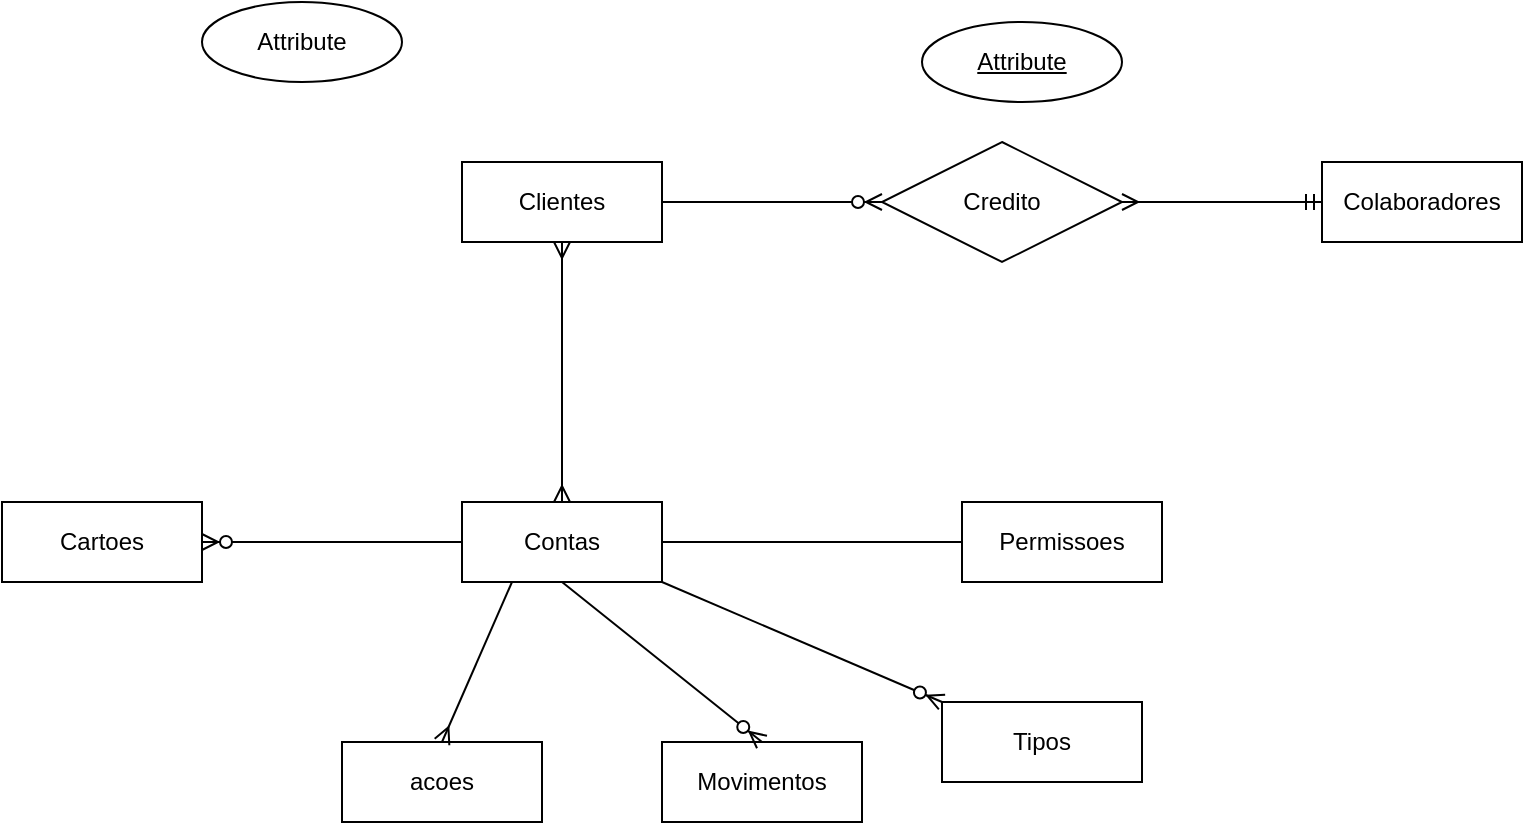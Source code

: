 <mxfile version="17.4.0" type="github">
  <diagram id="_O00fU22G__8wHqbWCPV" name="Page-1">
    <mxGraphModel dx="1560" dy="390" grid="1" gridSize="10" guides="1" tooltips="1" connect="1" arrows="1" fold="1" page="1" pageScale="1" pageWidth="827" pageHeight="1169" math="0" shadow="0">
      <root>
        <mxCell id="0" />
        <mxCell id="1" parent="0" />
        <mxCell id="Fl5BDDIY00m3_fIH6vyA-1" value="Clientes" style="whiteSpace=wrap;html=1;align=center;" vertex="1" parent="1">
          <mxGeometry x="-80" y="80" width="100" height="40" as="geometry" />
        </mxCell>
        <mxCell id="Fl5BDDIY00m3_fIH6vyA-2" value="Attribute" style="ellipse;whiteSpace=wrap;html=1;align=center;" vertex="1" parent="1">
          <mxGeometry x="-210" width="100" height="40" as="geometry" />
        </mxCell>
        <mxCell id="Fl5BDDIY00m3_fIH6vyA-3" value="Attribute" style="ellipse;whiteSpace=wrap;html=1;align=center;fontStyle=4;" vertex="1" parent="1">
          <mxGeometry x="150" y="10" width="100" height="40" as="geometry" />
        </mxCell>
        <mxCell id="Fl5BDDIY00m3_fIH6vyA-4" value="Credito" style="shape=rhombus;perimeter=rhombusPerimeter;whiteSpace=wrap;html=1;align=center;" vertex="1" parent="1">
          <mxGeometry x="130" y="70" width="120" height="60" as="geometry" />
        </mxCell>
        <mxCell id="Fl5BDDIY00m3_fIH6vyA-6" value="Contas" style="whiteSpace=wrap;html=1;align=center;" vertex="1" parent="1">
          <mxGeometry x="-80" y="250" width="100" height="40" as="geometry" />
        </mxCell>
        <mxCell id="Fl5BDDIY00m3_fIH6vyA-8" value="Movimentos" style="whiteSpace=wrap;html=1;align=center;" vertex="1" parent="1">
          <mxGeometry x="20" y="370" width="100" height="40" as="geometry" />
        </mxCell>
        <mxCell id="Fl5BDDIY00m3_fIH6vyA-10" value="Permissoes" style="whiteSpace=wrap;html=1;align=center;" vertex="1" parent="1">
          <mxGeometry x="170" y="250" width="100" height="40" as="geometry" />
        </mxCell>
        <mxCell id="Fl5BDDIY00m3_fIH6vyA-11" value="Cartoes" style="whiteSpace=wrap;html=1;align=center;" vertex="1" parent="1">
          <mxGeometry x="-310" y="250" width="100" height="40" as="geometry" />
        </mxCell>
        <mxCell id="Fl5BDDIY00m3_fIH6vyA-13" value="Colaboradores" style="whiteSpace=wrap;html=1;align=center;" vertex="1" parent="1">
          <mxGeometry x="350" y="80" width="100" height="40" as="geometry" />
        </mxCell>
        <mxCell id="Fl5BDDIY00m3_fIH6vyA-44" value="" style="edgeStyle=entityRelationEdgeStyle;fontSize=12;html=1;endArrow=none;endFill=0;rounded=0;exitX=1;exitY=0.5;exitDx=0;exitDy=0;" edge="1" parent="1" source="Fl5BDDIY00m3_fIH6vyA-6" target="Fl5BDDIY00m3_fIH6vyA-10">
          <mxGeometry width="100" height="100" relative="1" as="geometry">
            <mxPoint x="120" y="330" as="sourcePoint" />
            <mxPoint x="220" y="230" as="targetPoint" />
          </mxGeometry>
        </mxCell>
        <mxCell id="Fl5BDDIY00m3_fIH6vyA-45" value="" style="fontSize=12;html=1;endArrow=ERzeroToMany;endFill=1;rounded=0;exitX=0.5;exitY=1;exitDx=0;exitDy=0;entryX=0.5;entryY=0;entryDx=0;entryDy=0;" edge="1" parent="1" source="Fl5BDDIY00m3_fIH6vyA-6" target="Fl5BDDIY00m3_fIH6vyA-8">
          <mxGeometry width="100" height="100" relative="1" as="geometry">
            <mxPoint x="120" y="330" as="sourcePoint" />
            <mxPoint x="220" y="230" as="targetPoint" />
          </mxGeometry>
        </mxCell>
        <mxCell id="Fl5BDDIY00m3_fIH6vyA-46" value="" style="edgeStyle=entityRelationEdgeStyle;fontSize=12;html=1;endArrow=ERzeroToMany;endFill=1;rounded=0;exitX=0;exitY=0.5;exitDx=0;exitDy=0;entryX=1;entryY=0.5;entryDx=0;entryDy=0;" edge="1" parent="1" source="Fl5BDDIY00m3_fIH6vyA-6" target="Fl5BDDIY00m3_fIH6vyA-11">
          <mxGeometry width="100" height="100" relative="1" as="geometry">
            <mxPoint x="-40" y="330" as="sourcePoint" />
            <mxPoint x="60" y="230" as="targetPoint" />
          </mxGeometry>
        </mxCell>
        <mxCell id="Fl5BDDIY00m3_fIH6vyA-48" value="" style="edgeStyle=entityRelationEdgeStyle;fontSize=12;html=1;endArrow=ERmandOne;startArrow=ERmany;rounded=0;exitX=1;exitY=0.5;exitDx=0;exitDy=0;entryX=0;entryY=0.5;entryDx=0;entryDy=0;endFill=0;startFill=0;" edge="1" parent="1" source="Fl5BDDIY00m3_fIH6vyA-4" target="Fl5BDDIY00m3_fIH6vyA-13">
          <mxGeometry width="100" height="100" relative="1" as="geometry">
            <mxPoint x="110" y="190" as="sourcePoint" />
            <mxPoint x="210" y="90" as="targetPoint" />
          </mxGeometry>
        </mxCell>
        <mxCell id="Fl5BDDIY00m3_fIH6vyA-49" value="" style="edgeStyle=entityRelationEdgeStyle;fontSize=12;html=1;endArrow=ERzeroToMany;endFill=1;rounded=0;exitX=1;exitY=0.5;exitDx=0;exitDy=0;entryX=0;entryY=0.5;entryDx=0;entryDy=0;" edge="1" parent="1" source="Fl5BDDIY00m3_fIH6vyA-1" target="Fl5BDDIY00m3_fIH6vyA-4">
          <mxGeometry width="100" height="100" relative="1" as="geometry">
            <mxPoint x="110" y="210" as="sourcePoint" />
            <mxPoint x="210" y="110" as="targetPoint" />
          </mxGeometry>
        </mxCell>
        <mxCell id="Fl5BDDIY00m3_fIH6vyA-51" value="" style="fontSize=12;html=1;endArrow=ERmany;endFill=0;rounded=0;exitX=0.5;exitY=1;exitDx=0;exitDy=0;entryX=0.5;entryY=0;entryDx=0;entryDy=0;startArrow=ERmany;startFill=0;" edge="1" parent="1" source="Fl5BDDIY00m3_fIH6vyA-1" target="Fl5BDDIY00m3_fIH6vyA-6">
          <mxGeometry width="100" height="100" relative="1" as="geometry">
            <mxPoint x="10" y="140" as="sourcePoint" />
            <mxPoint x="120" y="190" as="targetPoint" />
          </mxGeometry>
        </mxCell>
        <mxCell id="Fl5BDDIY00m3_fIH6vyA-53" value="Tipos" style="whiteSpace=wrap;html=1;align=center;" vertex="1" parent="1">
          <mxGeometry x="160" y="350" width="100" height="40" as="geometry" />
        </mxCell>
        <mxCell id="Fl5BDDIY00m3_fIH6vyA-54" value="" style="fontSize=12;html=1;endArrow=ERzeroToMany;endFill=1;rounded=0;entryX=0;entryY=0;entryDx=0;entryDy=0;exitX=1;exitY=1;exitDx=0;exitDy=0;" edge="1" parent="1" source="Fl5BDDIY00m3_fIH6vyA-6" target="Fl5BDDIY00m3_fIH6vyA-53">
          <mxGeometry width="100" height="100" relative="1" as="geometry">
            <mxPoint x="-80" y="310" as="sourcePoint" />
            <mxPoint x="20" y="210" as="targetPoint" />
          </mxGeometry>
        </mxCell>
        <mxCell id="Fl5BDDIY00m3_fIH6vyA-59" value="acoes" style="whiteSpace=wrap;html=1;align=center;" vertex="1" parent="1">
          <mxGeometry x="-140" y="370" width="100" height="40" as="geometry" />
        </mxCell>
        <mxCell id="Fl5BDDIY00m3_fIH6vyA-60" value="" style="fontSize=12;html=1;endArrow=ERmany;endFill=0;rounded=0;exitX=0.25;exitY=1;exitDx=0;exitDy=0;entryX=0.5;entryY=0;entryDx=0;entryDy=0;" edge="1" parent="1" source="Fl5BDDIY00m3_fIH6vyA-6" target="Fl5BDDIY00m3_fIH6vyA-59">
          <mxGeometry width="100" height="100" relative="1" as="geometry">
            <mxPoint x="-110" y="330" as="sourcePoint" />
            <mxPoint x="-130" y="360" as="targetPoint" />
          </mxGeometry>
        </mxCell>
      </root>
    </mxGraphModel>
  </diagram>
</mxfile>
